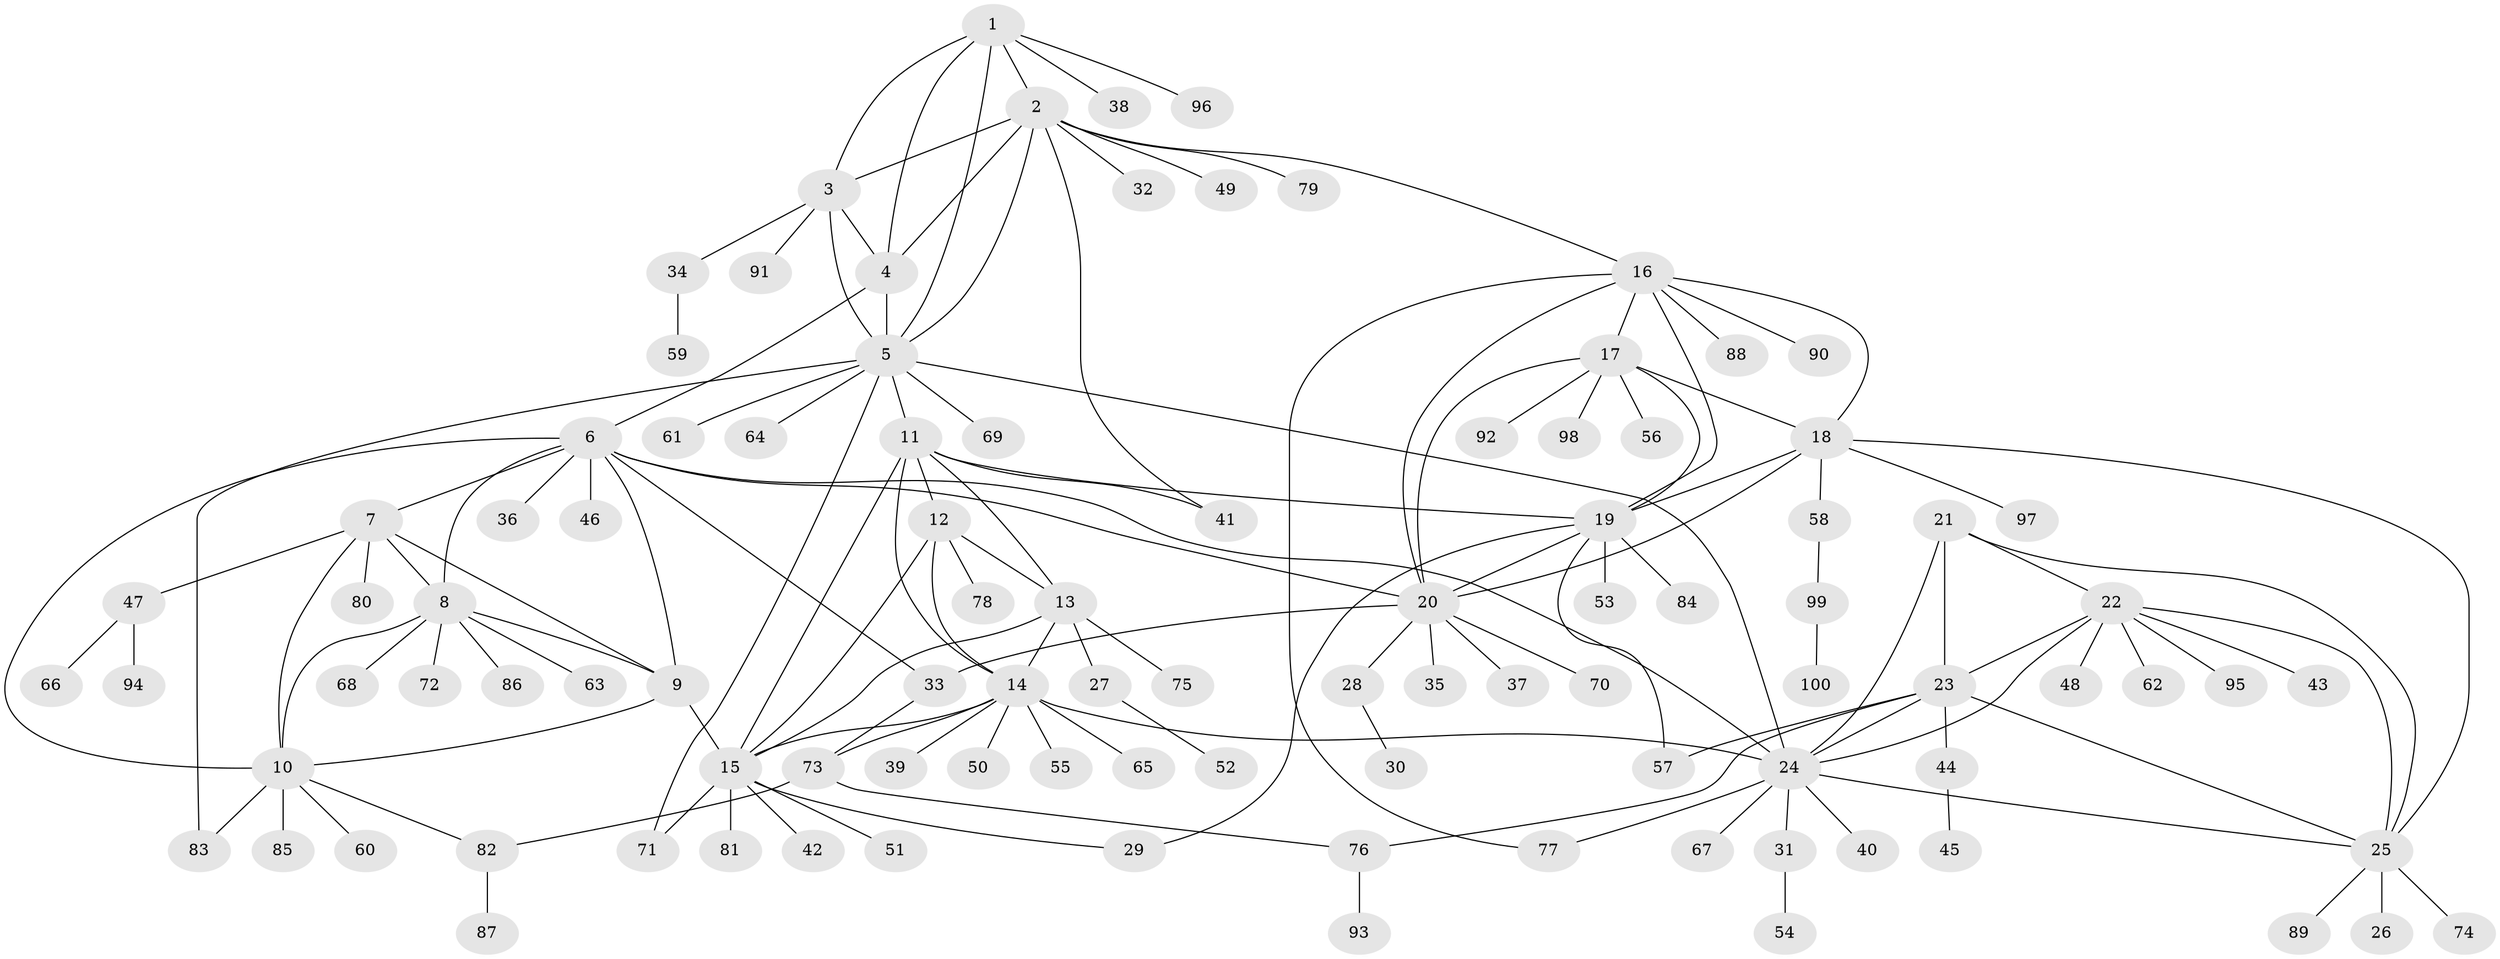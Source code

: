 // coarse degree distribution, {2: 0.025, 1: 0.775, 8: 0.025, 7: 0.05, 3: 0.05, 15: 0.025, 4: 0.05}
// Generated by graph-tools (version 1.1) at 2025/59/03/04/25 21:59:01]
// undirected, 100 vertices, 145 edges
graph export_dot {
graph [start="1"]
  node [color=gray90,style=filled];
  1;
  2;
  3;
  4;
  5;
  6;
  7;
  8;
  9;
  10;
  11;
  12;
  13;
  14;
  15;
  16;
  17;
  18;
  19;
  20;
  21;
  22;
  23;
  24;
  25;
  26;
  27;
  28;
  29;
  30;
  31;
  32;
  33;
  34;
  35;
  36;
  37;
  38;
  39;
  40;
  41;
  42;
  43;
  44;
  45;
  46;
  47;
  48;
  49;
  50;
  51;
  52;
  53;
  54;
  55;
  56;
  57;
  58;
  59;
  60;
  61;
  62;
  63;
  64;
  65;
  66;
  67;
  68;
  69;
  70;
  71;
  72;
  73;
  74;
  75;
  76;
  77;
  78;
  79;
  80;
  81;
  82;
  83;
  84;
  85;
  86;
  87;
  88;
  89;
  90;
  91;
  92;
  93;
  94;
  95;
  96;
  97;
  98;
  99;
  100;
  1 -- 2;
  1 -- 3;
  1 -- 4;
  1 -- 5;
  1 -- 38;
  1 -- 96;
  2 -- 3;
  2 -- 4;
  2 -- 5;
  2 -- 16;
  2 -- 32;
  2 -- 41;
  2 -- 49;
  2 -- 79;
  3 -- 4;
  3 -- 5;
  3 -- 34;
  3 -- 91;
  4 -- 5;
  4 -- 6;
  5 -- 11;
  5 -- 24;
  5 -- 61;
  5 -- 64;
  5 -- 69;
  5 -- 71;
  5 -- 83;
  6 -- 7;
  6 -- 8;
  6 -- 9;
  6 -- 10;
  6 -- 20;
  6 -- 24;
  6 -- 33;
  6 -- 36;
  6 -- 46;
  7 -- 8;
  7 -- 9;
  7 -- 10;
  7 -- 47;
  7 -- 80;
  8 -- 9;
  8 -- 10;
  8 -- 63;
  8 -- 68;
  8 -- 72;
  8 -- 86;
  9 -- 10;
  9 -- 15;
  10 -- 60;
  10 -- 82;
  10 -- 83;
  10 -- 85;
  11 -- 12;
  11 -- 13;
  11 -- 14;
  11 -- 15;
  11 -- 19;
  11 -- 41;
  12 -- 13;
  12 -- 14;
  12 -- 15;
  12 -- 78;
  13 -- 14;
  13 -- 15;
  13 -- 27;
  13 -- 75;
  14 -- 15;
  14 -- 24;
  14 -- 39;
  14 -- 50;
  14 -- 55;
  14 -- 65;
  14 -- 73;
  15 -- 29;
  15 -- 42;
  15 -- 51;
  15 -- 71;
  15 -- 81;
  16 -- 17;
  16 -- 18;
  16 -- 19;
  16 -- 20;
  16 -- 77;
  16 -- 88;
  16 -- 90;
  17 -- 18;
  17 -- 19;
  17 -- 20;
  17 -- 56;
  17 -- 92;
  17 -- 98;
  18 -- 19;
  18 -- 20;
  18 -- 25;
  18 -- 58;
  18 -- 97;
  19 -- 20;
  19 -- 29;
  19 -- 53;
  19 -- 57;
  19 -- 84;
  20 -- 28;
  20 -- 33;
  20 -- 35;
  20 -- 37;
  20 -- 70;
  21 -- 22;
  21 -- 23;
  21 -- 24;
  21 -- 25;
  22 -- 23;
  22 -- 24;
  22 -- 25;
  22 -- 43;
  22 -- 48;
  22 -- 62;
  22 -- 95;
  23 -- 24;
  23 -- 25;
  23 -- 44;
  23 -- 57;
  23 -- 76;
  24 -- 25;
  24 -- 31;
  24 -- 40;
  24 -- 67;
  24 -- 77;
  25 -- 26;
  25 -- 74;
  25 -- 89;
  27 -- 52;
  28 -- 30;
  31 -- 54;
  33 -- 73;
  34 -- 59;
  44 -- 45;
  47 -- 66;
  47 -- 94;
  58 -- 99;
  73 -- 76;
  73 -- 82;
  76 -- 93;
  82 -- 87;
  99 -- 100;
}
